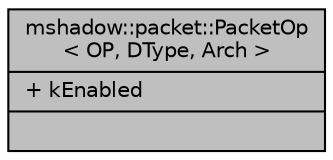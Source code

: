digraph "mshadow::packet::PacketOp&lt; OP, DType, Arch &gt;"
{
 // LATEX_PDF_SIZE
  edge [fontname="Helvetica",fontsize="10",labelfontname="Helvetica",labelfontsize="10"];
  node [fontname="Helvetica",fontsize="10",shape=record];
  Node1 [label="{mshadow::packet::PacketOp\l\< OP, DType, Arch \>\n|+ kEnabled\l|}",height=0.2,width=0.4,color="black", fillcolor="grey75", style="filled", fontcolor="black",tooltip="generic Packet operator"];
}
